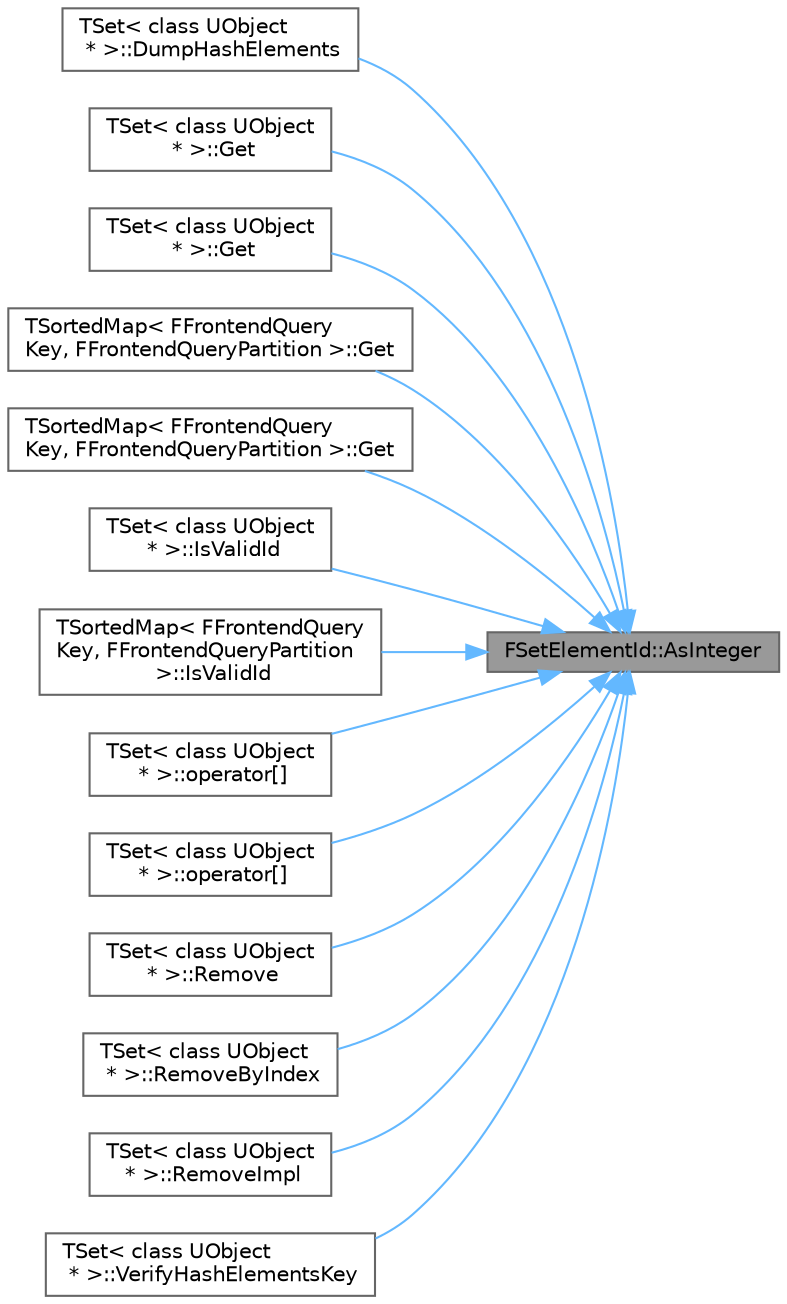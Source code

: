 digraph "FSetElementId::AsInteger"
{
 // INTERACTIVE_SVG=YES
 // LATEX_PDF_SIZE
  bgcolor="transparent";
  edge [fontname=Helvetica,fontsize=10,labelfontname=Helvetica,labelfontsize=10];
  node [fontname=Helvetica,fontsize=10,shape=box,height=0.2,width=0.4];
  rankdir="RL";
  Node1 [id="Node000001",label="FSetElementId::AsInteger",height=0.2,width=0.4,color="gray40", fillcolor="grey60", style="filled", fontcolor="black",tooltip=" "];
  Node1 -> Node2 [id="edge1_Node000001_Node000002",dir="back",color="steelblue1",style="solid",tooltip=" "];
  Node2 [id="Node000002",label="TSet\< class UObject\l * \>::DumpHashElements",height=0.2,width=0.4,color="grey40", fillcolor="white", style="filled",URL="$d5/d15/classTSet.html#a12956fdc575757bcd1983c1430c292bc",tooltip=" "];
  Node1 -> Node3 [id="edge2_Node000001_Node000003",dir="back",color="steelblue1",style="solid",tooltip=" "];
  Node3 [id="Node000003",label="TSet\< class UObject\l * \>::Get",height=0.2,width=0.4,color="grey40", fillcolor="white", style="filled",URL="$d5/d15/classTSet.html#ae0b697d25454178b54d565bcd4b1c411",tooltip=" "];
  Node1 -> Node4 [id="edge3_Node000001_Node000004",dir="back",color="steelblue1",style="solid",tooltip=" "];
  Node4 [id="Node000004",label="TSet\< class UObject\l * \>::Get",height=0.2,width=0.4,color="grey40", fillcolor="white", style="filled",URL="$d5/d15/classTSet.html#afd7f9854a9f89ff536d29a42ed0b0792",tooltip=" "];
  Node1 -> Node5 [id="edge4_Node000001_Node000005",dir="back",color="steelblue1",style="solid",tooltip=" "];
  Node5 [id="Node000005",label="TSortedMap\< FFrontendQuery\lKey, FFrontendQueryPartition \>::Get",height=0.2,width=0.4,color="grey40", fillcolor="white", style="filled",URL="$d6/d24/classTSortedMap.html#ad81028277db978b2d682d94653268007",tooltip=" "];
  Node1 -> Node6 [id="edge5_Node000001_Node000006",dir="back",color="steelblue1",style="solid",tooltip=" "];
  Node6 [id="Node000006",label="TSortedMap\< FFrontendQuery\lKey, FFrontendQueryPartition \>::Get",height=0.2,width=0.4,color="grey40", fillcolor="white", style="filled",URL="$d6/d24/classTSortedMap.html#ad8958a554f7826a455949b6204cf18d2",tooltip=" "];
  Node1 -> Node7 [id="edge6_Node000001_Node000007",dir="back",color="steelblue1",style="solid",tooltip=" "];
  Node7 [id="Node000007",label="TSet\< class UObject\l * \>::IsValidId",height=0.2,width=0.4,color="grey40", fillcolor="white", style="filled",URL="$d5/d15/classTSet.html#a6490aad946e2a43419ca6dec93919353",tooltip=" "];
  Node1 -> Node8 [id="edge7_Node000001_Node000008",dir="back",color="steelblue1",style="solid",tooltip=" "];
  Node8 [id="Node000008",label="TSortedMap\< FFrontendQuery\lKey, FFrontendQueryPartition\l \>::IsValidId",height=0.2,width=0.4,color="grey40", fillcolor="white", style="filled",URL="$d6/d24/classTSortedMap.html#a934ecd3faf49b725193505a659f5d206",tooltip=" "];
  Node1 -> Node9 [id="edge8_Node000001_Node000009",dir="back",color="steelblue1",style="solid",tooltip=" "];
  Node9 [id="Node000009",label="TSet\< class UObject\l * \>::operator[]",height=0.2,width=0.4,color="grey40", fillcolor="white", style="filled",URL="$d5/d15/classTSet.html#a86f3a34d63ab98cf0ce978c6eeee0f3e",tooltip=" "];
  Node1 -> Node10 [id="edge9_Node000001_Node000010",dir="back",color="steelblue1",style="solid",tooltip=" "];
  Node10 [id="Node000010",label="TSet\< class UObject\l * \>::operator[]",height=0.2,width=0.4,color="grey40", fillcolor="white", style="filled",URL="$d5/d15/classTSet.html#a289cb53d15b3fdc9e21b7009675fbb68",tooltip=" "];
  Node1 -> Node11 [id="edge10_Node000001_Node000011",dir="back",color="steelblue1",style="solid",tooltip=" "];
  Node11 [id="Node000011",label="TSet\< class UObject\l * \>::Remove",height=0.2,width=0.4,color="grey40", fillcolor="white", style="filled",URL="$d5/d15/classTSet.html#ab2fcfc544958d3f31dabcb375e307123",tooltip=" "];
  Node1 -> Node12 [id="edge11_Node000001_Node000012",dir="back",color="steelblue1",style="solid",tooltip=" "];
  Node12 [id="Node000012",label="TSet\< class UObject\l * \>::RemoveByIndex",height=0.2,width=0.4,color="grey40", fillcolor="white", style="filled",URL="$d5/d15/classTSet.html#ab19476a3c13baf9b86cf337a4e4c2dab",tooltip=" "];
  Node1 -> Node13 [id="edge12_Node000001_Node000013",dir="back",color="steelblue1",style="solid",tooltip=" "];
  Node13 [id="Node000013",label="TSet\< class UObject\l * \>::RemoveImpl",height=0.2,width=0.4,color="grey40", fillcolor="white", style="filled",URL="$d5/d15/classTSet.html#a35a2b633ca60218813568a891a474a12",tooltip=" "];
  Node1 -> Node14 [id="edge13_Node000001_Node000014",dir="back",color="steelblue1",style="solid",tooltip=" "];
  Node14 [id="Node000014",label="TSet\< class UObject\l * \>::VerifyHashElementsKey",height=0.2,width=0.4,color="grey40", fillcolor="white", style="filled",URL="$d5/d15/classTSet.html#a3f93026e6792545b93e99e3aeacef580",tooltip=" "];
}

